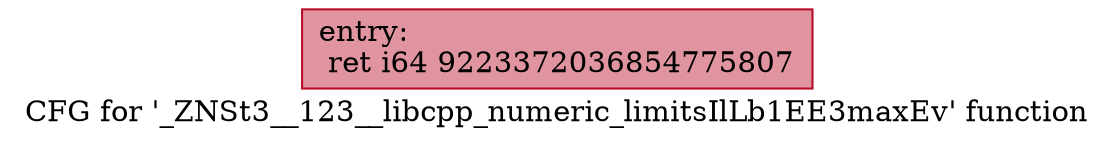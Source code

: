 digraph "CFG for '_ZNSt3__123__libcpp_numeric_limitsIlLb1EE3maxEv' function" {
	label="CFG for '_ZNSt3__123__libcpp_numeric_limitsIlLb1EE3maxEv' function";

	Node0x600003e7ef80 [shape=record,color="#b70d28ff", style=filled, fillcolor="#b70d2870",label="{entry:\l  ret i64 9223372036854775807\l}"];
}
